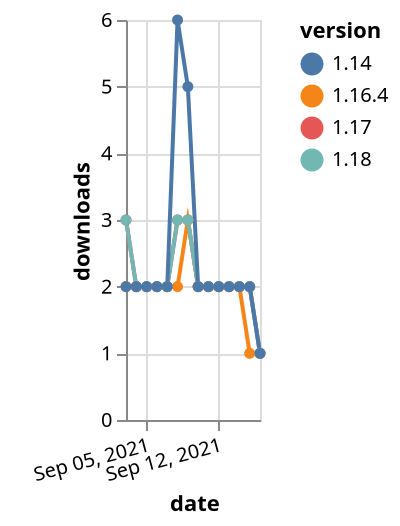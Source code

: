 {"$schema": "https://vega.github.io/schema/vega-lite/v5.json", "description": "A simple bar chart with embedded data.", "data": {"values": [{"date": "2021-09-03", "total": 3233, "delta": 3, "version": "1.17"}, {"date": "2021-09-04", "total": 3235, "delta": 2, "version": "1.17"}, {"date": "2021-09-05", "total": 3237, "delta": 2, "version": "1.17"}, {"date": "2021-09-06", "total": 3239, "delta": 2, "version": "1.17"}, {"date": "2021-09-07", "total": 3241, "delta": 2, "version": "1.17"}, {"date": "2021-09-08", "total": 3244, "delta": 3, "version": "1.17"}, {"date": "2021-09-09", "total": 3247, "delta": 3, "version": "1.17"}, {"date": "2021-09-10", "total": 3249, "delta": 2, "version": "1.17"}, {"date": "2021-09-11", "total": 3251, "delta": 2, "version": "1.17"}, {"date": "2021-09-12", "total": 3253, "delta": 2, "version": "1.17"}, {"date": "2021-09-13", "total": 3255, "delta": 2, "version": "1.17"}, {"date": "2021-09-14", "total": 3257, "delta": 2, "version": "1.17"}, {"date": "2021-09-15", "total": 3259, "delta": 2, "version": "1.17"}, {"date": "2021-09-16", "total": 3260, "delta": 1, "version": "1.17"}, {"date": "2021-09-03", "total": 2581, "delta": 2, "version": "1.16.4"}, {"date": "2021-09-04", "total": 2583, "delta": 2, "version": "1.16.4"}, {"date": "2021-09-05", "total": 2585, "delta": 2, "version": "1.16.4"}, {"date": "2021-09-06", "total": 2587, "delta": 2, "version": "1.16.4"}, {"date": "2021-09-07", "total": 2589, "delta": 2, "version": "1.16.4"}, {"date": "2021-09-08", "total": 2591, "delta": 2, "version": "1.16.4"}, {"date": "2021-09-09", "total": 2594, "delta": 3, "version": "1.16.4"}, {"date": "2021-09-10", "total": 2596, "delta": 2, "version": "1.16.4"}, {"date": "2021-09-11", "total": 2598, "delta": 2, "version": "1.16.4"}, {"date": "2021-09-12", "total": 2600, "delta": 2, "version": "1.16.4"}, {"date": "2021-09-13", "total": 2602, "delta": 2, "version": "1.16.4"}, {"date": "2021-09-14", "total": 2604, "delta": 2, "version": "1.16.4"}, {"date": "2021-09-15", "total": 2605, "delta": 1, "version": "1.16.4"}, {"date": "2021-09-16", "total": 2606, "delta": 1, "version": "1.16.4"}, {"date": "2021-09-03", "total": 2733, "delta": 3, "version": "1.18"}, {"date": "2021-09-04", "total": 2735, "delta": 2, "version": "1.18"}, {"date": "2021-09-05", "total": 2737, "delta": 2, "version": "1.18"}, {"date": "2021-09-06", "total": 2739, "delta": 2, "version": "1.18"}, {"date": "2021-09-07", "total": 2741, "delta": 2, "version": "1.18"}, {"date": "2021-09-08", "total": 2744, "delta": 3, "version": "1.18"}, {"date": "2021-09-09", "total": 2747, "delta": 3, "version": "1.18"}, {"date": "2021-09-10", "total": 2749, "delta": 2, "version": "1.18"}, {"date": "2021-09-11", "total": 2751, "delta": 2, "version": "1.18"}, {"date": "2021-09-12", "total": 2753, "delta": 2, "version": "1.18"}, {"date": "2021-09-13", "total": 2755, "delta": 2, "version": "1.18"}, {"date": "2021-09-14", "total": 2757, "delta": 2, "version": "1.18"}, {"date": "2021-09-15", "total": 2759, "delta": 2, "version": "1.18"}, {"date": "2021-09-16", "total": 2760, "delta": 1, "version": "1.18"}, {"date": "2021-09-03", "total": 4163, "delta": 2, "version": "1.14"}, {"date": "2021-09-04", "total": 4165, "delta": 2, "version": "1.14"}, {"date": "2021-09-05", "total": 4167, "delta": 2, "version": "1.14"}, {"date": "2021-09-06", "total": 4169, "delta": 2, "version": "1.14"}, {"date": "2021-09-07", "total": 4171, "delta": 2, "version": "1.14"}, {"date": "2021-09-08", "total": 4177, "delta": 6, "version": "1.14"}, {"date": "2021-09-09", "total": 4182, "delta": 5, "version": "1.14"}, {"date": "2021-09-10", "total": 4184, "delta": 2, "version": "1.14"}, {"date": "2021-09-11", "total": 4186, "delta": 2, "version": "1.14"}, {"date": "2021-09-12", "total": 4188, "delta": 2, "version": "1.14"}, {"date": "2021-09-13", "total": 4190, "delta": 2, "version": "1.14"}, {"date": "2021-09-14", "total": 4192, "delta": 2, "version": "1.14"}, {"date": "2021-09-15", "total": 4194, "delta": 2, "version": "1.14"}, {"date": "2021-09-16", "total": 4195, "delta": 1, "version": "1.14"}]}, "width": "container", "mark": {"type": "line", "point": {"filled": true}}, "encoding": {"x": {"field": "date", "type": "temporal", "timeUnit": "yearmonthdate", "title": "date", "axis": {"labelAngle": -15}}, "y": {"field": "delta", "type": "quantitative", "title": "downloads"}, "color": {"field": "version", "type": "nominal"}, "tooltip": {"field": "delta"}}}